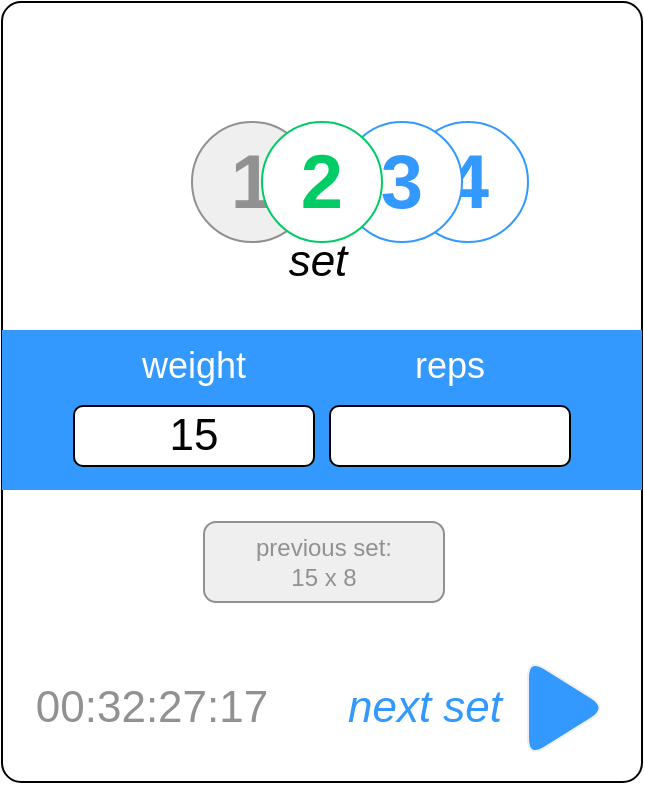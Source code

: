 <mxfile version="12.4.2" type="device" pages="1"><diagram id="cjjEGORoyywhMmA-oEuE" name="Page-1"><mxGraphModel dx="946" dy="672" grid="1" gridSize="10" guides="1" tooltips="1" connect="1" arrows="1" fold="1" page="1" pageScale="1" pageWidth="850" pageHeight="1100" math="0" shadow="0"><root><mxCell id="0"/><mxCell id="1" parent="0"/><mxCell id="frCY0HVHgRuNT20_fC80-1" value="" style="rounded=1;whiteSpace=wrap;html=1;perimeterSpacing=1;arcSize=3;" vertex="1" parent="1"><mxGeometry x="200" y="20" width="320" height="390" as="geometry"/></mxCell><mxCell id="frCY0HVHgRuNT20_fC80-20" value="" style="rounded=0;whiteSpace=wrap;html=1;strokeColor=none;fillColor=#3399FF;fontSize=18;fontColor=#919191;" vertex="1" parent="1"><mxGeometry x="200" y="184" width="320" height="80" as="geometry"/></mxCell><mxCell id="frCY0HVHgRuNT20_fC80-2" value="previous set:&lt;br&gt;15 x 8" style="rounded=1;whiteSpace=wrap;html=1;fontColor=#919191;strokeColor=#919191;fillColor=#EFEFEF;" vertex="1" parent="1"><mxGeometry x="301" y="280" width="120" height="40" as="geometry"/></mxCell><mxCell id="frCY0HVHgRuNT20_fC80-4" value="set" style="text;html=1;strokeColor=none;fillColor=none;align=center;verticalAlign=middle;whiteSpace=wrap;rounded=0;fontSize=22;fontStyle=2" vertex="1" parent="1"><mxGeometry x="338" y="140" width="40" height="20" as="geometry"/></mxCell><mxCell id="frCY0HVHgRuNT20_fC80-7" value="15" style="rounded=1;whiteSpace=wrap;html=1;fontSize=22;" vertex="1" parent="1"><mxGeometry x="236" y="222" width="120" height="30" as="geometry"/></mxCell><mxCell id="frCY0HVHgRuNT20_fC80-8" value="" style="rounded=1;whiteSpace=wrap;html=1;fontSize=22;" vertex="1" parent="1"><mxGeometry x="364" y="222" width="120" height="30" as="geometry"/></mxCell><mxCell id="frCY0HVHgRuNT20_fC80-9" value="weight" style="text;html=1;strokeColor=none;fillColor=none;align=center;verticalAlign=middle;whiteSpace=wrap;rounded=0;fontSize=18;fontColor=#FFFFFF;" vertex="1" parent="1"><mxGeometry x="276" y="192" width="40" height="20" as="geometry"/></mxCell><mxCell id="frCY0HVHgRuNT20_fC80-10" value="reps" style="text;html=1;strokeColor=none;fillColor=none;align=center;verticalAlign=middle;whiteSpace=wrap;rounded=0;fontSize=18;fontColor=#FFFFFF;" vertex="1" parent="1"><mxGeometry x="404" y="192" width="40" height="20" as="geometry"/></mxCell><mxCell id="frCY0HVHgRuNT20_fC80-11" value="1" style="ellipse;whiteSpace=wrap;html=1;aspect=fixed;fontSize=38;fontStyle=1;fontColor=#919191;strokeColor=#919191;fillColor=#EFEFEF;" vertex="1" parent="1"><mxGeometry x="295" y="80" width="60" height="60" as="geometry"/></mxCell><mxCell id="frCY0HVHgRuNT20_fC80-12" value="4" style="ellipse;whiteSpace=wrap;html=1;aspect=fixed;fontSize=38;fontStyle=1;strokeColor=#3399FF;fontColor=#3399FF;" vertex="1" parent="1"><mxGeometry x="403" y="80" width="60" height="60" as="geometry"/></mxCell><mxCell id="frCY0HVHgRuNT20_fC80-13" value="3" style="ellipse;whiteSpace=wrap;html=1;aspect=fixed;fontSize=38;fontStyle=1;strokeColor=#3399FF;fontColor=#3399FF;" vertex="1" parent="1"><mxGeometry x="370" y="80" width="60" height="60" as="geometry"/></mxCell><mxCell id="frCY0HVHgRuNT20_fC80-3" value="2" style="ellipse;whiteSpace=wrap;html=1;aspect=fixed;fontSize=38;fontStyle=1;strokeColor=#00CC66;fontColor=#00CC66;" vertex="1" parent="1"><mxGeometry x="330" y="80" width="60" height="60" as="geometry"/></mxCell><mxCell id="frCY0HVHgRuNT20_fC80-16" value="" style="triangle;whiteSpace=wrap;html=1;rounded=1;strokeColor=#EFEFEF;fillColor=#3399FF;fontSize=18;" vertex="1" parent="1"><mxGeometry x="463" y="348" width="40" height="50" as="geometry"/></mxCell><mxCell id="frCY0HVHgRuNT20_fC80-17" value="next set" style="text;html=1;strokeColor=none;fillColor=none;align=center;verticalAlign=middle;whiteSpace=wrap;rounded=0;fontSize=22;fontStyle=2;fontColor=#3399FF;" vertex="1" parent="1"><mxGeometry x="370" y="363" width="83" height="20" as="geometry"/></mxCell><mxCell id="frCY0HVHgRuNT20_fC80-18" value="00:32:27:17" style="text;html=1;strokeColor=none;fillColor=none;align=center;verticalAlign=middle;whiteSpace=wrap;rounded=0;fontSize=22;fontStyle=0;fontColor=#919191;" vertex="1" parent="1"><mxGeometry x="255" y="363" width="40" height="20" as="geometry"/></mxCell></root></mxGraphModel></diagram></mxfile>